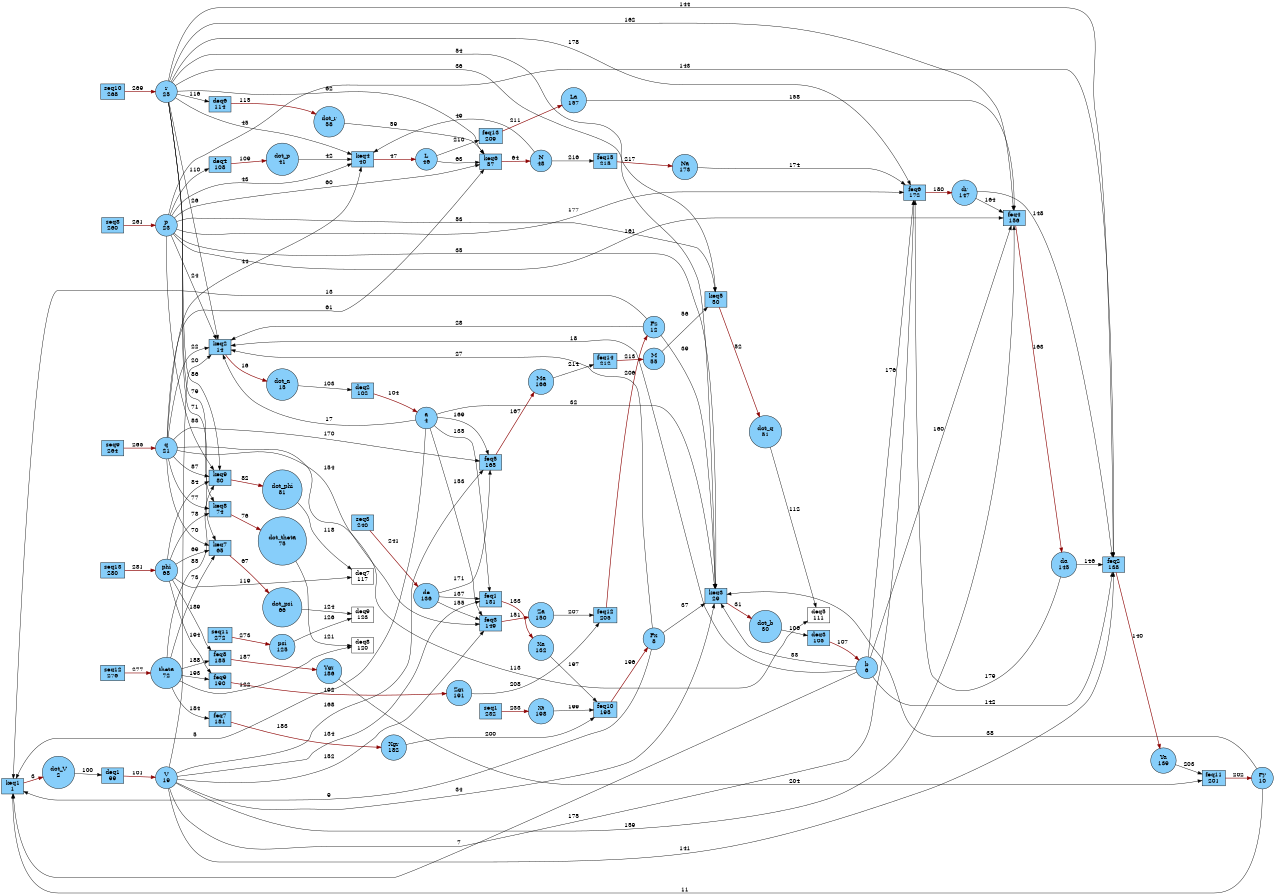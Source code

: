 digraph G {
rankdir = LR;
size ="8.5"
node [shape = box, fillcolor = lightskyblue, style = filled, label="keq1
1"]; keq1;
node [shape = box, fillcolor = lightskyblue, style = filled, label="keq2
14"]; keq2;
node [shape = box, fillcolor = lightskyblue, style = filled, label="keq3
29"]; keq3;
node [shape = box, fillcolor = lightskyblue, style = filled, label="keq4
40"]; keq4;
node [shape = box, fillcolor = lightskyblue, style = filled, label="keq5
50"]; keq5;
node [shape = box, fillcolor = lightskyblue, style = filled, label="keq6
57"]; keq6;
node [shape = box, fillcolor = lightskyblue, style = filled, label="keq7
65"]; keq7;
node [shape = box, fillcolor = lightskyblue, style = filled, label="keq8
74"]; keq8;
node [shape = box, fillcolor = lightskyblue, style = filled, label="keq9
80"]; keq9;
node [shape = box, fillcolor = lightskyblue, style = filled, label="deq1
99"]; deq1;
node [shape = box, fillcolor = lightskyblue, style = filled, label="deq2
102"]; deq2;
node [shape = box, fillcolor = lightskyblue, style = filled, label="deq3
105"]; deq3;
node [shape = box, fillcolor = lightskyblue, style = filled, label="deq4
108"]; deq4;
node [shape = box, fillcolor = white, style = filled, label="deq5
111"]; deq5;
node [shape = box, fillcolor = lightskyblue, style = filled, label="deq6
114"]; deq6;
node [shape = box, fillcolor = white, style = filled, label="deq7
117"]; deq7;
node [shape = box, fillcolor = white, style = filled, label="deq8
120"]; deq8;
node [shape = box, fillcolor = white, style = filled, label="deq9
123"]; deq9;
node [shape = box, fillcolor = lightskyblue, style = filled, label="feq1
131"]; feq1;
node [shape = box, fillcolor = lightskyblue, style = filled, label="feq2
138"]; feq2;
node [shape = box, fillcolor = lightskyblue, style = filled, label="feq3
149"]; feq3;
node [shape = box, fillcolor = lightskyblue, style = filled, label="feq4
156"]; feq4;
node [shape = box, fillcolor = lightskyblue, style = filled, label="feq5
165"]; feq5;
node [shape = box, fillcolor = lightskyblue, style = filled, label="feq6
172"]; feq6;
node [shape = box, fillcolor = lightskyblue, style = filled, label="feq7
181"]; feq7;
node [shape = box, fillcolor = lightskyblue, style = filled, label="feq8
185"]; feq8;
node [shape = box, fillcolor = lightskyblue, style = filled, label="feq9
190"]; feq9;
node [shape = box, fillcolor = lightskyblue, style = filled, label="feq10
195"]; feq10;
node [shape = box, fillcolor = lightskyblue, style = filled, label="feq11
201"]; feq11;
node [shape = box, fillcolor = lightskyblue, style = filled, label="feq12
205"]; feq12;
node [shape = box, fillcolor = lightskyblue, style = filled, label="feq13
209"]; feq13;
node [shape = box, fillcolor = lightskyblue, style = filled, label="feq14
212"]; feq14;
node [shape = box, fillcolor = lightskyblue, style = filled, label="feq15
215"]; feq15;
node [shape = box, fillcolor = lightskyblue, style = filled, label="seq1
232"]; seq1;
node [shape = box, fillcolor = lightskyblue, style = filled, label="seq3
240"]; seq3;
node [shape = box, fillcolor = lightskyblue, style = filled, label="seq8
260"]; seq8;
node [shape = box, fillcolor = lightskyblue, style = filled, label="seq9
264"]; seq9;
node [shape = box, fillcolor = lightskyblue, style = filled, label="seq10
268"]; seq10;
node [shape = box, fillcolor = lightskyblue, style = filled, label="seq11
272"]; seq11;
node [shape = box, fillcolor = lightskyblue, style = filled, label="seq12
276"]; seq12;
node [shape = box, fillcolor = lightskyblue, style = filled, label="seq13
280"]; seq13;
node [shape = circle, fillcolor = lightskyblue, style = filled, label="dot_V
2"]; dot_V;
node [shape = circle, fillcolor = lightskyblue, style = filled, label="a
4"]; a;
node [shape = circle, fillcolor = lightskyblue, style = filled, label="b
6"]; b;
node [shape = circle, fillcolor = lightskyblue, style = filled, label="Fx
8"]; Fx;
node [shape = circle, fillcolor = lightskyblue, style = filled, label="Fy
10"]; Fy;
node [shape = circle, fillcolor = lightskyblue, style = filled, label="Fz
12"]; Fz;
node [shape = circle, fillcolor = lightskyblue, style = filled, label="dot_a
15"]; dot_a;
node [shape = circle, fillcolor = lightskyblue, style = filled, label="V
19"]; V;
node [shape = circle, fillcolor = lightskyblue, style = filled, label="q
21"]; q;
node [shape = circle, fillcolor = lightskyblue, style = filled, label="p
23"]; p;
node [shape = circle, fillcolor = lightskyblue, style = filled, label="r
25"]; r;
node [shape = circle, fillcolor = lightskyblue, style = filled, label="dot_b
30"]; dot_b;
node [shape = circle, fillcolor = lightskyblue, style = filled, label="dot_p
41"]; dot_p;
node [shape = circle, fillcolor = lightskyblue, style = filled, label="L
46"]; L;
node [shape = circle, fillcolor = lightskyblue, style = filled, label="N
48"]; N;
node [shape = circle, fillcolor = lightskyblue, style = filled, label="dot_q
51"]; dot_q;
node [shape = circle, fillcolor = lightskyblue, style = filled, label="M
55"]; M;
node [shape = circle, fillcolor = lightskyblue, style = filled, label="dot_r
58"]; dot_r;
node [shape = circle, fillcolor = lightskyblue, style = filled, label="dot_psi
66"]; dot_psi;
node [shape = circle, fillcolor = lightskyblue, style = filled, label="phi
68"]; phi;
node [shape = circle, fillcolor = lightskyblue, style = filled, label="theta
72"]; theta;
node [shape = circle, fillcolor = lightskyblue, style = filled, label="dot_theta
75"]; dot_theta;
node [shape = circle, fillcolor = lightskyblue, style = filled, label="dot_phi
81"]; dot_phi;
node [shape = circle, fillcolor = lightskyblue, style = filled, label="psi
125"]; psi;
node [shape = circle, fillcolor = lightskyblue, style = filled, label="Xa
132"]; Xa;
node [shape = circle, fillcolor = lightskyblue, style = filled, label="de
136"]; de;
node [shape = circle, fillcolor = lightskyblue, style = filled, label="Ya
139"]; Ya;
node [shape = circle, fillcolor = lightskyblue, style = filled, label="da
145"]; da;
node [shape = circle, fillcolor = lightskyblue, style = filled, label="dr
147"]; dr;
node [shape = circle, fillcolor = lightskyblue, style = filled, label="Za
150"]; Za;
node [shape = circle, fillcolor = lightskyblue, style = filled, label="La
157"]; La;
node [shape = circle, fillcolor = lightskyblue, style = filled, label="Ma
166"]; Ma;
node [shape = circle, fillcolor = lightskyblue, style = filled, label="Na
173"]; Na;
node [shape = circle, fillcolor = lightskyblue, style = filled, label="Xgr
182"]; Xgr;
node [shape = circle, fillcolor = lightskyblue, style = filled, label="Ygr
186"]; Ygr;
node [shape = circle, fillcolor = lightskyblue, style = filled, label="Zgr
191"]; Zgr;
node [shape = circle, fillcolor = lightskyblue, style = filled, label="Xt
198"]; Xt;
keq1 -> dot_V [penwidth = 1.5, label = "3", color = red4 ];
a -> keq1 [penwidth = 1, label = "5"];
b -> keq1 [penwidth = 1, label = "7"];
Fx -> keq1 [penwidth = 1, label = "9"];
Fy -> keq1 [penwidth = 1, label = "11"];
Fz -> keq1 [penwidth = 1, label = "13"];
keq2 -> dot_a [penwidth = 1.5, label = "16", color = red4 ];
a -> keq2 [penwidth = 1, label = "17"];
b -> keq2 [penwidth = 1, label = "18"];
V -> keq2 [penwidth = 1, label = "20"];
q -> keq2 [penwidth = 1, label = "22"];
p -> keq2 [penwidth = 1, label = "24"];
r -> keq2 [penwidth = 1, label = "26"];
Fx -> keq2 [penwidth = 1, label = "27"];
Fz -> keq2 [penwidth = 1, label = "28"];
keq3 -> dot_b [penwidth = 1.5, label = "31", color = red4 ];
a -> keq3 [penwidth = 1, label = "32"];
b -> keq3 [penwidth = 1, label = "33"];
V -> keq3 [penwidth = 1, label = "34"];
p -> keq3 [penwidth = 1, label = "35"];
r -> keq3 [penwidth = 1, label = "36"];
Fx -> keq3 [penwidth = 1, label = "37"];
Fy -> keq3 [penwidth = 1, label = "38"];
Fz -> keq3 [penwidth = 1, label = "39"];
dot_p -> keq4 [penwidth = 1, label = "42"];
p -> keq4 [penwidth = 1, label = "43"];
q -> keq4 [penwidth = 1, label = "44"];
r -> keq4 [penwidth = 1, label = "45"];
keq4 -> L [penwidth = 1.5, label = "47", color = red4 ];
N -> keq4 [penwidth = 1, label = "49"];
keq5 -> dot_q [penwidth = 1.5, label = "52", color = red4 ];
p -> keq5 [penwidth = 1, label = "53"];
r -> keq5 [penwidth = 1, label = "54"];
M -> keq5 [penwidth = 1, label = "56"];
dot_r -> keq6 [penwidth = 1, label = "59"];
p -> keq6 [penwidth = 1, label = "60"];
q -> keq6 [penwidth = 1, label = "61"];
r -> keq6 [penwidth = 1, label = "62"];
L -> keq6 [penwidth = 1, label = "63"];
keq6 -> N [penwidth = 1.5, label = "64", color = red4 ];
keq7 -> dot_psi [penwidth = 1.5, label = "67", color = red4 ];
phi -> keq7 [penwidth = 1, label = "69"];
q -> keq7 [penwidth = 1, label = "70"];
r -> keq7 [penwidth = 1, label = "71"];
theta -> keq7 [penwidth = 1, label = "73"];
keq8 -> dot_theta [penwidth = 1.5, label = "76", color = red4 ];
q -> keq8 [penwidth = 1, label = "77"];
phi -> keq8 [penwidth = 1, label = "78"];
r -> keq8 [penwidth = 1, label = "79"];
keq9 -> dot_phi [penwidth = 1.5, label = "82", color = red4 ];
p -> keq9 [penwidth = 1, label = "83"];
phi -> keq9 [penwidth = 1, label = "84"];
theta -> keq9 [penwidth = 1, label = "85"];
r -> keq9 [penwidth = 1, label = "86"];
q -> keq9 [penwidth = 1, label = "87"];
dot_V -> deq1 [penwidth = 1, label = "100"];
deq1 -> V [penwidth = 1.5, label = "101", color = red4 ];
dot_a -> deq2 [penwidth = 1, label = "103"];
deq2 -> a [penwidth = 1.5, label = "104", color = red4 ];
dot_b -> deq3 [penwidth = 1, label = "106"];
deq3 -> b [penwidth = 1.5, label = "107", color = red4 ];
deq4 -> dot_p [penwidth = 1.5, label = "109", color = red4 ];
p -> deq4 [penwidth = 1, label = "110"];
dot_q -> deq5 [penwidth = 1, label = "112"];
q -> deq5 [penwidth = 1, label = "113"];
deq6 -> dot_r [penwidth = 1.5, label = "115", color = red4 ];
r -> deq6 [penwidth = 1, label = "116"];
dot_phi -> deq7 [penwidth = 1, label = "118"];
phi -> deq7 [penwidth = 1, label = "119"];
dot_theta -> deq8 [penwidth = 1, label = "121"];
theta -> deq8 [penwidth = 1, label = "122"];
dot_psi -> deq9 [penwidth = 1, label = "124"];
psi -> deq9 [penwidth = 1, label = "126"];
feq1 -> Xa [penwidth = 1.5, label = "133", color = red4 ];
V -> feq1 [penwidth = 1, label = "134"];
a -> feq1 [penwidth = 1, label = "135"];
de -> feq1 [penwidth = 1, label = "137"];
feq2 -> Ya [penwidth = 1.5, label = "140", color = red4 ];
V -> feq2 [penwidth = 1, label = "141"];
b -> feq2 [penwidth = 1, label = "142"];
p -> feq2 [penwidth = 1, label = "143"];
r -> feq2 [penwidth = 1, label = "144"];
da -> feq2 [penwidth = 1, label = "146"];
dr -> feq2 [penwidth = 1, label = "148"];
feq3 -> Za [penwidth = 1.5, label = "151", color = red4 ];
V -> feq3 [penwidth = 1, label = "152"];
a -> feq3 [penwidth = 1, label = "153"];
q -> feq3 [penwidth = 1, label = "154"];
de -> feq3 [penwidth = 1, label = "155"];
La -> feq4 [penwidth = 1, label = "158"];
V -> feq4 [penwidth = 1, label = "159"];
b -> feq4 [penwidth = 1, label = "160"];
p -> feq4 [penwidth = 1, label = "161"];
r -> feq4 [penwidth = 1, label = "162"];
feq4 -> da [penwidth = 1.5, label = "163", color = red4 ];
dr -> feq4 [penwidth = 1, label = "164"];
feq5 -> Ma [penwidth = 1.5, label = "167", color = red4 ];
V -> feq5 [penwidth = 1, label = "168"];
a -> feq5 [penwidth = 1, label = "169"];
q -> feq5 [penwidth = 1, label = "170"];
de -> feq5 [penwidth = 1, label = "171"];
Na -> feq6 [penwidth = 1, label = "174"];
V -> feq6 [penwidth = 1, label = "175"];
b -> feq6 [penwidth = 1, label = "176"];
p -> feq6 [penwidth = 1, label = "177"];
r -> feq6 [penwidth = 1, label = "178"];
da -> feq6 [penwidth = 1, label = "179"];
feq6 -> dr [penwidth = 1.5, label = "180", color = red4 ];
feq7 -> Xgr [penwidth = 1.5, label = "183", color = red4 ];
theta -> feq7 [penwidth = 1, label = "184"];
feq8 -> Ygr [penwidth = 1.5, label = "187", color = red4 ];
theta -> feq8 [penwidth = 1, label = "188"];
phi -> feq8 [penwidth = 1, label = "189"];
feq9 -> Zgr [penwidth = 1.5, label = "192", color = red4 ];
theta -> feq9 [penwidth = 1, label = "193"];
phi -> feq9 [penwidth = 1, label = "194"];
feq10 -> Fx [penwidth = 1.5, label = "196", color = red4 ];
Xa -> feq10 [penwidth = 1, label = "197"];
Xt -> feq10 [penwidth = 1, label = "199"];
Xgr -> feq10 [penwidth = 1, label = "200"];
feq11 -> Fy [penwidth = 1.5, label = "202", color = red4 ];
Ya -> feq11 [penwidth = 1, label = "203"];
Ygr -> feq11 [penwidth = 1, label = "204"];
feq12 -> Fz [penwidth = 1.5, label = "206", color = red4 ];
Za -> feq12 [penwidth = 1, label = "207"];
Zgr -> feq12 [penwidth = 1, label = "208"];
L -> feq13 [penwidth = 1, label = "210"];
feq13 -> La [penwidth = 1.5, label = "211", color = red4 ];
feq14 -> M [penwidth = 1.5, label = "213", color = red4 ];
Ma -> feq14 [penwidth = 1, label = "214"];
N -> feq15 [penwidth = 1, label = "216"];
feq15 -> Na [penwidth = 1.5, label = "217", color = red4 ];
seq1 -> Xt [penwidth = 1.5, label = "233", color = red4 ];
seq3 -> de [penwidth = 1.5, label = "241", color = red4 ];
seq8 -> p [penwidth = 1.5, label = "261", color = red4 ];
seq9 -> q [penwidth = 1.5, label = "265", color = red4 ];
seq10 -> r [penwidth = 1.5, label = "269", color = red4 ];
seq11 -> psi [penwidth = 1.5, label = "273", color = red4 ];
seq12 -> theta [penwidth = 1.5, label = "277", color = red4 ];
seq13 -> phi [penwidth = 1.5, label = "281", color = red4 ];
}
